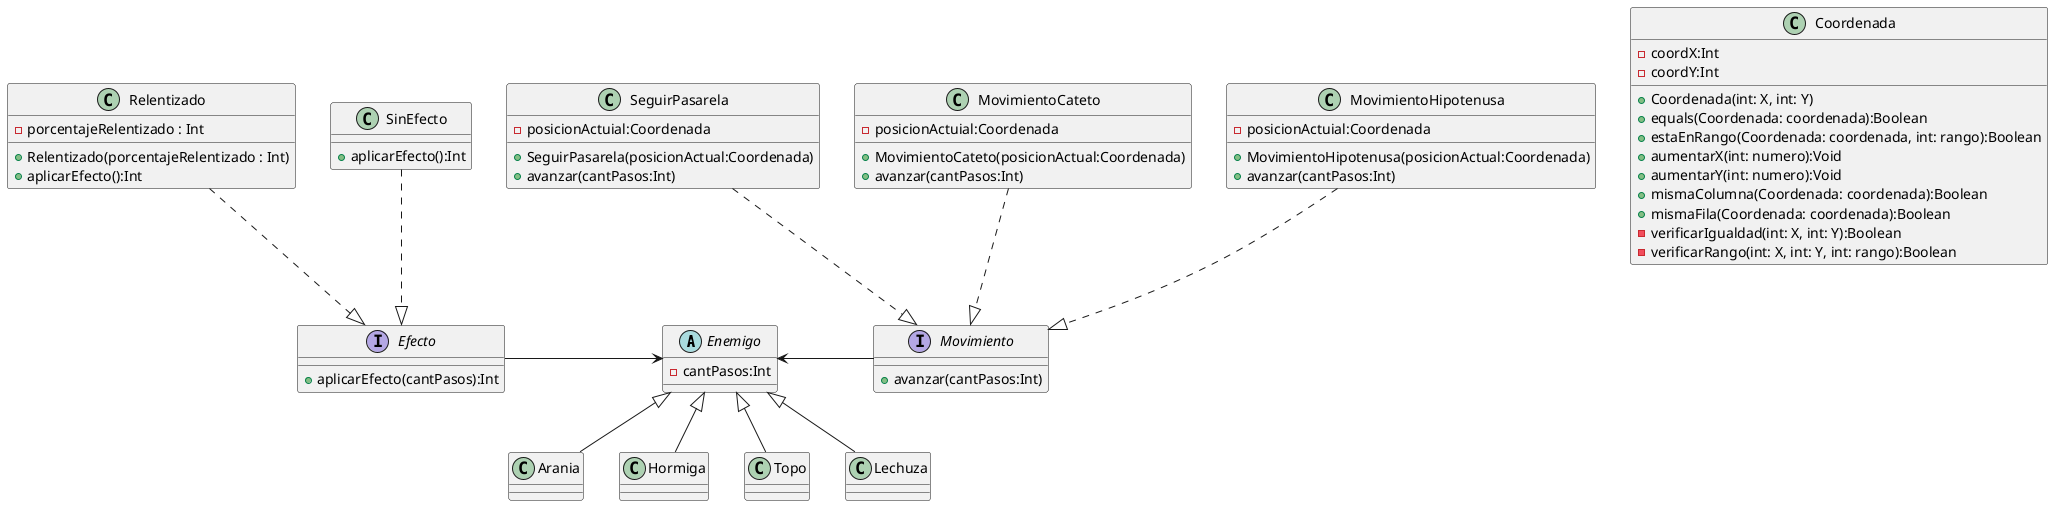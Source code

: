 @startuml

abstract class Enemigo{
- cantPasos:Int
}

interface Efecto{
+ aplicarEfecto(cantPasos):Int
}

class Relentizado{
- porcentajeRelentizado : Int

+ Relentizado(porcentajeRelentizado : Int)
+ aplicarEfecto():Int
}

class SinEfecto{
+ aplicarEfecto():Int
}

interface Movimiento{
+ avanzar(cantPasos:Int)
}

class SeguirPasarela{
- posicionActuial:Coordenada

+ SeguirPasarela(posicionActual:Coordenada)
+ avanzar(cantPasos:Int)
}
class MovimientoCateto{
- posicionActuial:Coordenada

+ MovimientoCateto(posicionActual:Coordenada)
+ avanzar(cantPasos:Int)
}
class MovimientoHipotenusa{
- posicionActuial:Coordenada

+ MovimientoHipotenusa(posicionActual:Coordenada)
+ avanzar(cantPasos:Int)
}

class Arania{}
class Hormiga{}
class Topo{}
class Lechuza{}

class Coordenada{
- coordX:Int
- coordY:Int

+ Coordenada(int: X, int: Y)
+ equals(Coordenada: coordenada):Boolean
+ estaEnRango(Coordenada: coordenada, int: rango):Boolean
+ aumentarX(int: numero):Void
+ aumentarY(int: numero):Void
+ mismaColumna(Coordenada: coordenada):Boolean
+ mismaFila(Coordenada: coordenada):Boolean
- verificarIgualdad(int: X, int: Y):Boolean
- verificarRango(int: X, int: Y, int: rango):Boolean

}


MovimientoCateto ..|> Movimiento
MovimientoHipotenusa ..|> Movimiento
SeguirPasarela ..|> Movimiento

SinEfecto ..|> Efecto
Relentizado ..|> Efecto

Enemigo <|-- Arania
Enemigo <|-- Hormiga
Enemigo <|-- Topo
Enemigo <|-- Lechuza

Enemigo <- Movimiento
Efecto -> Enemigo
@enduml